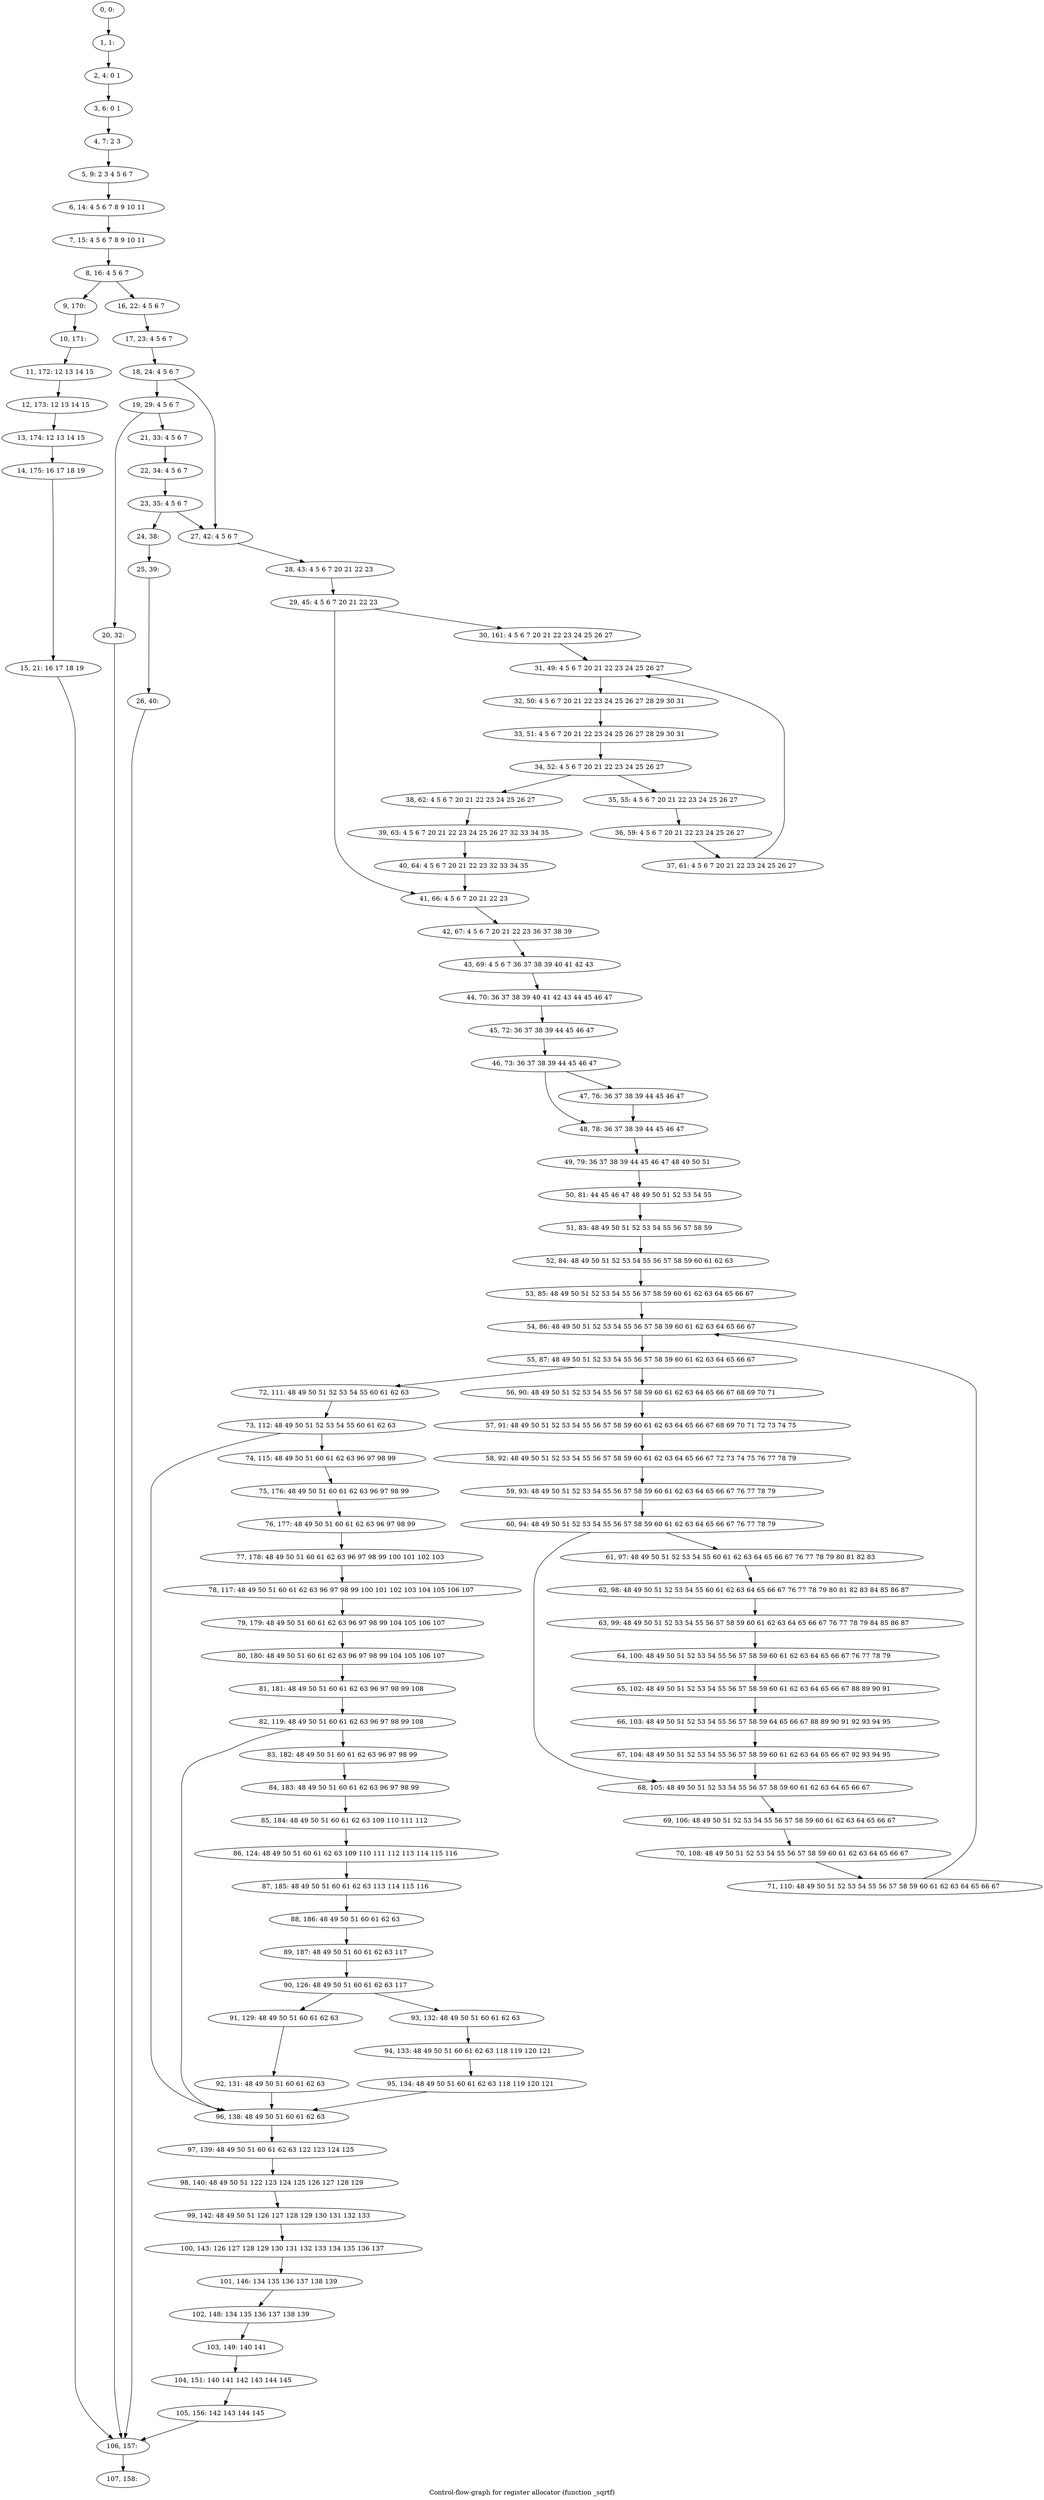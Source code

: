digraph G {
graph [label="Control-flow-graph for register allocator (function _sqrtf)"]
0[label="0, 0: "];
1[label="1, 1: "];
2[label="2, 4: 0 1 "];
3[label="3, 6: 0 1 "];
4[label="4, 7: 2 3 "];
5[label="5, 9: 2 3 4 5 6 7 "];
6[label="6, 14: 4 5 6 7 8 9 10 11 "];
7[label="7, 15: 4 5 6 7 8 9 10 11 "];
8[label="8, 16: 4 5 6 7 "];
9[label="9, 170: "];
10[label="10, 171: "];
11[label="11, 172: 12 13 14 15 "];
12[label="12, 173: 12 13 14 15 "];
13[label="13, 174: 12 13 14 15 "];
14[label="14, 175: 16 17 18 19 "];
15[label="15, 21: 16 17 18 19 "];
16[label="16, 22: 4 5 6 7 "];
17[label="17, 23: 4 5 6 7 "];
18[label="18, 24: 4 5 6 7 "];
19[label="19, 29: 4 5 6 7 "];
20[label="20, 32: "];
21[label="21, 33: 4 5 6 7 "];
22[label="22, 34: 4 5 6 7 "];
23[label="23, 35: 4 5 6 7 "];
24[label="24, 38: "];
25[label="25, 39: "];
26[label="26, 40: "];
27[label="27, 42: 4 5 6 7 "];
28[label="28, 43: 4 5 6 7 20 21 22 23 "];
29[label="29, 45: 4 5 6 7 20 21 22 23 "];
30[label="30, 161: 4 5 6 7 20 21 22 23 24 25 26 27 "];
31[label="31, 49: 4 5 6 7 20 21 22 23 24 25 26 27 "];
32[label="32, 50: 4 5 6 7 20 21 22 23 24 25 26 27 28 29 30 31 "];
33[label="33, 51: 4 5 6 7 20 21 22 23 24 25 26 27 28 29 30 31 "];
34[label="34, 52: 4 5 6 7 20 21 22 23 24 25 26 27 "];
35[label="35, 55: 4 5 6 7 20 21 22 23 24 25 26 27 "];
36[label="36, 59: 4 5 6 7 20 21 22 23 24 25 26 27 "];
37[label="37, 61: 4 5 6 7 20 21 22 23 24 25 26 27 "];
38[label="38, 62: 4 5 6 7 20 21 22 23 24 25 26 27 "];
39[label="39, 63: 4 5 6 7 20 21 22 23 24 25 26 27 32 33 34 35 "];
40[label="40, 64: 4 5 6 7 20 21 22 23 32 33 34 35 "];
41[label="41, 66: 4 5 6 7 20 21 22 23 "];
42[label="42, 67: 4 5 6 7 20 21 22 23 36 37 38 39 "];
43[label="43, 69: 4 5 6 7 36 37 38 39 40 41 42 43 "];
44[label="44, 70: 36 37 38 39 40 41 42 43 44 45 46 47 "];
45[label="45, 72: 36 37 38 39 44 45 46 47 "];
46[label="46, 73: 36 37 38 39 44 45 46 47 "];
47[label="47, 76: 36 37 38 39 44 45 46 47 "];
48[label="48, 78: 36 37 38 39 44 45 46 47 "];
49[label="49, 79: 36 37 38 39 44 45 46 47 48 49 50 51 "];
50[label="50, 81: 44 45 46 47 48 49 50 51 52 53 54 55 "];
51[label="51, 83: 48 49 50 51 52 53 54 55 56 57 58 59 "];
52[label="52, 84: 48 49 50 51 52 53 54 55 56 57 58 59 60 61 62 63 "];
53[label="53, 85: 48 49 50 51 52 53 54 55 56 57 58 59 60 61 62 63 64 65 66 67 "];
54[label="54, 86: 48 49 50 51 52 53 54 55 56 57 58 59 60 61 62 63 64 65 66 67 "];
55[label="55, 87: 48 49 50 51 52 53 54 55 56 57 58 59 60 61 62 63 64 65 66 67 "];
56[label="56, 90: 48 49 50 51 52 53 54 55 56 57 58 59 60 61 62 63 64 65 66 67 68 69 70 71 "];
57[label="57, 91: 48 49 50 51 52 53 54 55 56 57 58 59 60 61 62 63 64 65 66 67 68 69 70 71 72 73 74 75 "];
58[label="58, 92: 48 49 50 51 52 53 54 55 56 57 58 59 60 61 62 63 64 65 66 67 72 73 74 75 76 77 78 79 "];
59[label="59, 93: 48 49 50 51 52 53 54 55 56 57 58 59 60 61 62 63 64 65 66 67 76 77 78 79 "];
60[label="60, 94: 48 49 50 51 52 53 54 55 56 57 58 59 60 61 62 63 64 65 66 67 76 77 78 79 "];
61[label="61, 97: 48 49 50 51 52 53 54 55 60 61 62 63 64 65 66 67 76 77 78 79 80 81 82 83 "];
62[label="62, 98: 48 49 50 51 52 53 54 55 60 61 62 63 64 65 66 67 76 77 78 79 80 81 82 83 84 85 86 87 "];
63[label="63, 99: 48 49 50 51 52 53 54 55 56 57 58 59 60 61 62 63 64 65 66 67 76 77 78 79 84 85 86 87 "];
64[label="64, 100: 48 49 50 51 52 53 54 55 56 57 58 59 60 61 62 63 64 65 66 67 76 77 78 79 "];
65[label="65, 102: 48 49 50 51 52 53 54 55 56 57 58 59 60 61 62 63 64 65 66 67 88 89 90 91 "];
66[label="66, 103: 48 49 50 51 52 53 54 55 56 57 58 59 64 65 66 67 88 89 90 91 92 93 94 95 "];
67[label="67, 104: 48 49 50 51 52 53 54 55 56 57 58 59 60 61 62 63 64 65 66 67 92 93 94 95 "];
68[label="68, 105: 48 49 50 51 52 53 54 55 56 57 58 59 60 61 62 63 64 65 66 67 "];
69[label="69, 106: 48 49 50 51 52 53 54 55 56 57 58 59 60 61 62 63 64 65 66 67 "];
70[label="70, 108: 48 49 50 51 52 53 54 55 56 57 58 59 60 61 62 63 64 65 66 67 "];
71[label="71, 110: 48 49 50 51 52 53 54 55 56 57 58 59 60 61 62 63 64 65 66 67 "];
72[label="72, 111: 48 49 50 51 52 53 54 55 60 61 62 63 "];
73[label="73, 112: 48 49 50 51 52 53 54 55 60 61 62 63 "];
74[label="74, 115: 48 49 50 51 60 61 62 63 96 97 98 99 "];
75[label="75, 176: 48 49 50 51 60 61 62 63 96 97 98 99 "];
76[label="76, 177: 48 49 50 51 60 61 62 63 96 97 98 99 "];
77[label="77, 178: 48 49 50 51 60 61 62 63 96 97 98 99 100 101 102 103 "];
78[label="78, 117: 48 49 50 51 60 61 62 63 96 97 98 99 100 101 102 103 104 105 106 107 "];
79[label="79, 179: 48 49 50 51 60 61 62 63 96 97 98 99 104 105 106 107 "];
80[label="80, 180: 48 49 50 51 60 61 62 63 96 97 98 99 104 105 106 107 "];
81[label="81, 181: 48 49 50 51 60 61 62 63 96 97 98 99 108 "];
82[label="82, 119: 48 49 50 51 60 61 62 63 96 97 98 99 108 "];
83[label="83, 182: 48 49 50 51 60 61 62 63 96 97 98 99 "];
84[label="84, 183: 48 49 50 51 60 61 62 63 96 97 98 99 "];
85[label="85, 184: 48 49 50 51 60 61 62 63 109 110 111 112 "];
86[label="86, 124: 48 49 50 51 60 61 62 63 109 110 111 112 113 114 115 116 "];
87[label="87, 185: 48 49 50 51 60 61 62 63 113 114 115 116 "];
88[label="88, 186: 48 49 50 51 60 61 62 63 "];
89[label="89, 187: 48 49 50 51 60 61 62 63 117 "];
90[label="90, 126: 48 49 50 51 60 61 62 63 117 "];
91[label="91, 129: 48 49 50 51 60 61 62 63 "];
92[label="92, 131: 48 49 50 51 60 61 62 63 "];
93[label="93, 132: 48 49 50 51 60 61 62 63 "];
94[label="94, 133: 48 49 50 51 60 61 62 63 118 119 120 121 "];
95[label="95, 134: 48 49 50 51 60 61 62 63 118 119 120 121 "];
96[label="96, 138: 48 49 50 51 60 61 62 63 "];
97[label="97, 139: 48 49 50 51 60 61 62 63 122 123 124 125 "];
98[label="98, 140: 48 49 50 51 122 123 124 125 126 127 128 129 "];
99[label="99, 142: 48 49 50 51 126 127 128 129 130 131 132 133 "];
100[label="100, 143: 126 127 128 129 130 131 132 133 134 135 136 137 "];
101[label="101, 146: 134 135 136 137 138 139 "];
102[label="102, 148: 134 135 136 137 138 139 "];
103[label="103, 149: 140 141 "];
104[label="104, 151: 140 141 142 143 144 145 "];
105[label="105, 156: 142 143 144 145 "];
106[label="106, 157: "];
107[label="107, 158: "];
0->1 ;
1->2 ;
2->3 ;
3->4 ;
4->5 ;
5->6 ;
6->7 ;
7->8 ;
8->9 ;
8->16 ;
9->10 ;
10->11 ;
11->12 ;
12->13 ;
13->14 ;
14->15 ;
15->106 ;
16->17 ;
17->18 ;
18->19 ;
18->27 ;
19->20 ;
19->21 ;
20->106 ;
21->22 ;
22->23 ;
23->24 ;
23->27 ;
24->25 ;
25->26 ;
26->106 ;
27->28 ;
28->29 ;
29->30 ;
29->41 ;
30->31 ;
31->32 ;
32->33 ;
33->34 ;
34->35 ;
34->38 ;
35->36 ;
36->37 ;
37->31 ;
38->39 ;
39->40 ;
40->41 ;
41->42 ;
42->43 ;
43->44 ;
44->45 ;
45->46 ;
46->47 ;
46->48 ;
47->48 ;
48->49 ;
49->50 ;
50->51 ;
51->52 ;
52->53 ;
53->54 ;
54->55 ;
55->56 ;
55->72 ;
56->57 ;
57->58 ;
58->59 ;
59->60 ;
60->61 ;
60->68 ;
61->62 ;
62->63 ;
63->64 ;
64->65 ;
65->66 ;
66->67 ;
67->68 ;
68->69 ;
69->70 ;
70->71 ;
71->54 ;
72->73 ;
73->74 ;
73->96 ;
74->75 ;
75->76 ;
76->77 ;
77->78 ;
78->79 ;
79->80 ;
80->81 ;
81->82 ;
82->83 ;
82->96 ;
83->84 ;
84->85 ;
85->86 ;
86->87 ;
87->88 ;
88->89 ;
89->90 ;
90->91 ;
90->93 ;
91->92 ;
92->96 ;
93->94 ;
94->95 ;
95->96 ;
96->97 ;
97->98 ;
98->99 ;
99->100 ;
100->101 ;
101->102 ;
102->103 ;
103->104 ;
104->105 ;
105->106 ;
106->107 ;
}
